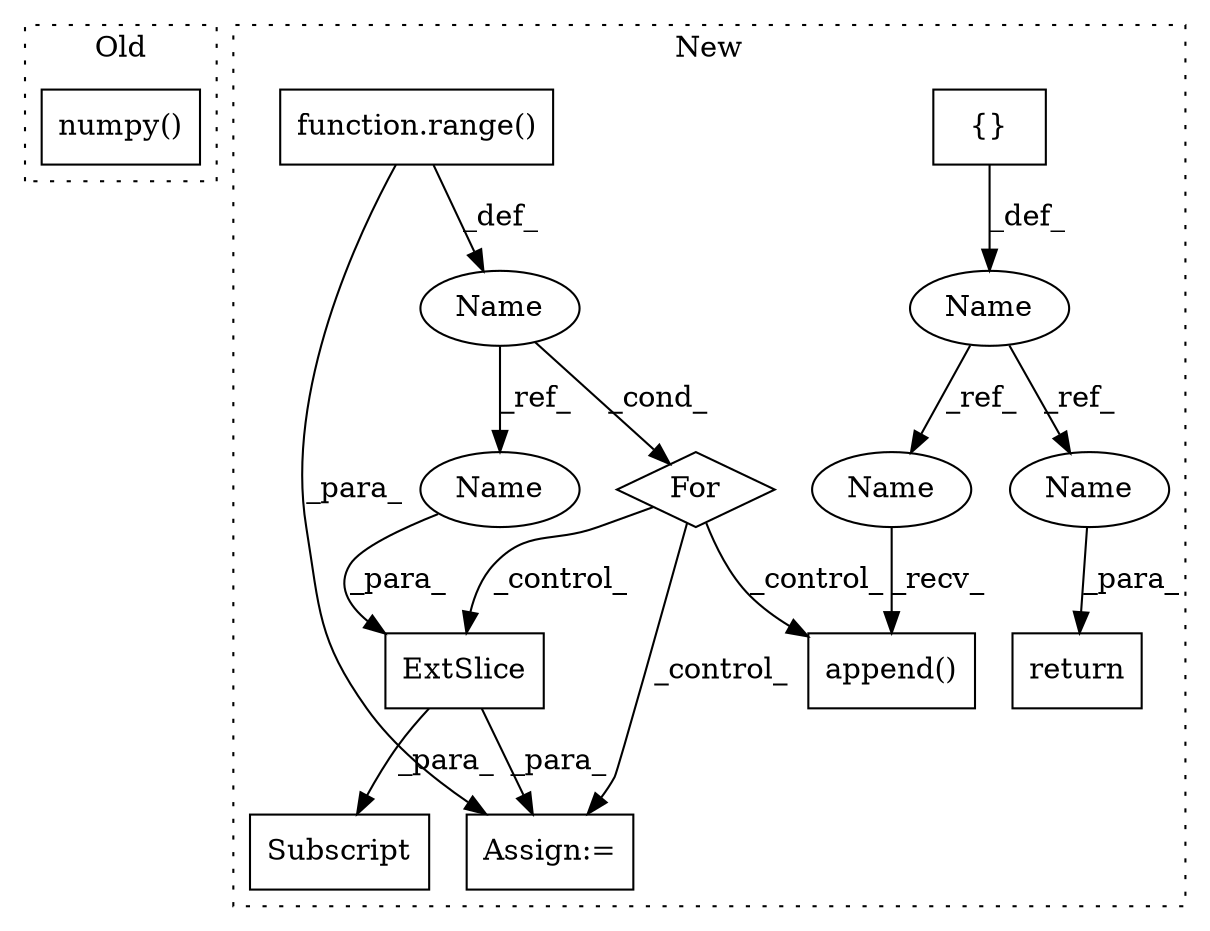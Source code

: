 digraph G {
subgraph cluster0 {
1 [label="numpy()" a="75" s="1245" l="18" shape="box"];
label = "Old";
style="dotted";
}
subgraph cluster1 {
2 [label="function.range()" a="75" s="1233,1255" l="6,1" shape="box"];
3 [label="For" a="107" s="1220,1256" l="4,14" shape="diamond"];
4 [label="append()" a="75" s="1530,1545" l="12,1" shape="box"];
5 [label="Name" a="87" s="1224" l="5" shape="ellipse"];
6 [label="{}" a="59" s="1209,1209" l="2,1" shape="box"];
7 [label="return" a="93" s="1595" l="7" shape="box"];
8 [label="Name" a="87" s="1202" l="4" shape="ellipse"];
9 [label="Subscript" a="63" s="1353,0" l="31,0" shape="box"];
10 [label="ExtSlice" a="85" s="1353" l="4" shape="box"];
11 [label="Assign:=" a="68" s="1338" l="3" shape="box"];
12 [label="Name" a="87" s="1375" l="5" shape="ellipse"];
13 [label="Name" a="87" s="1602" l="4" shape="ellipse"];
14 [label="Name" a="87" s="1530" l="4" shape="ellipse"];
label = "New";
style="dotted";
}
2 -> 11 [label="_para_"];
2 -> 5 [label="_def_"];
3 -> 11 [label="_control_"];
3 -> 10 [label="_control_"];
3 -> 4 [label="_control_"];
5 -> 3 [label="_cond_"];
5 -> 12 [label="_ref_"];
6 -> 8 [label="_def_"];
8 -> 14 [label="_ref_"];
8 -> 13 [label="_ref_"];
10 -> 9 [label="_para_"];
10 -> 11 [label="_para_"];
12 -> 10 [label="_para_"];
13 -> 7 [label="_para_"];
14 -> 4 [label="_recv_"];
}